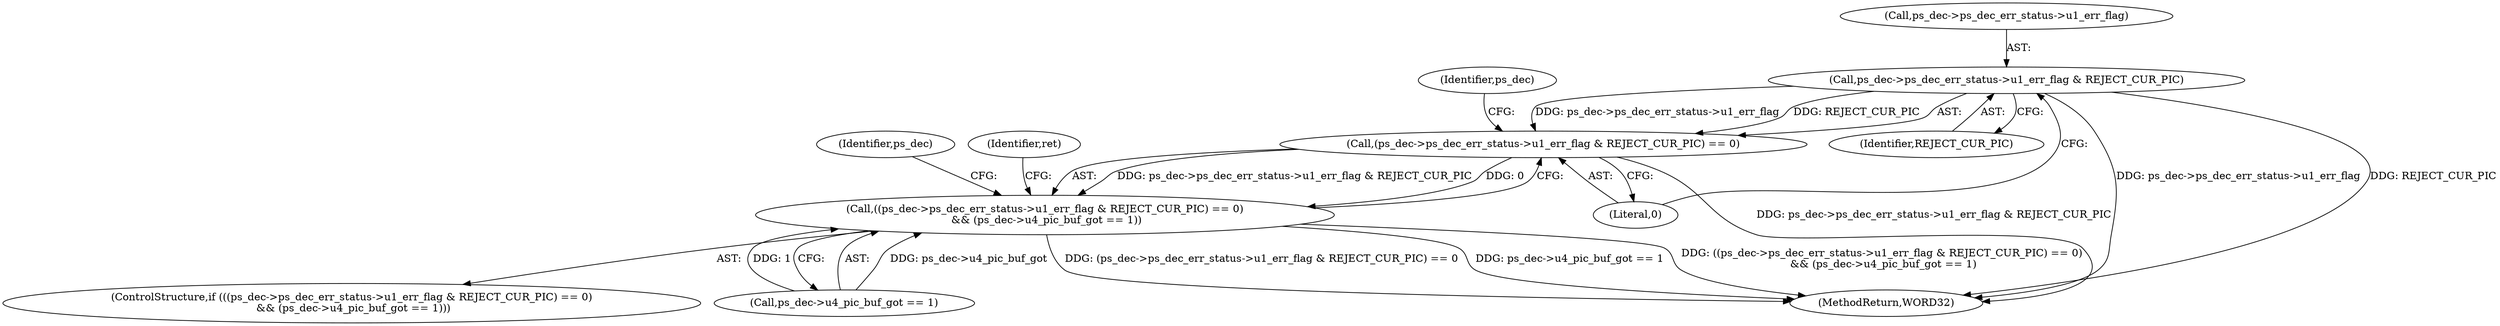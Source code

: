 digraph "0_Android_494561291a503840f385fbcd11d9bc5f4dc502b8@pointer" {
"1001885" [label="(Call,ps_dec->ps_dec_err_status->u1_err_flag & REJECT_CUR_PIC)"];
"1001884" [label="(Call,(ps_dec->ps_dec_err_status->u1_err_flag & REJECT_CUR_PIC) == 0)"];
"1001883" [label="(Call,((ps_dec->ps_dec_err_status->u1_err_flag & REJECT_CUR_PIC) == 0)\n && (ps_dec->u4_pic_buf_got == 1))"];
"1001884" [label="(Call,(ps_dec->ps_dec_err_status->u1_err_flag & REJECT_CUR_PIC) == 0)"];
"1001886" [label="(Call,ps_dec->ps_dec_err_status->u1_err_flag)"];
"1001891" [label="(Identifier,REJECT_CUR_PIC)"];
"1002185" [label="(MethodReturn,WORD32)"];
"1001883" [label="(Call,((ps_dec->ps_dec_err_status->u1_err_flag & REJECT_CUR_PIC) == 0)\n && (ps_dec->u4_pic_buf_got == 1))"];
"1001892" [label="(Literal,0)"];
"1001895" [label="(Identifier,ps_dec)"];
"1001882" [label="(ControlStructure,if (((ps_dec->ps_dec_err_status->u1_err_flag & REJECT_CUR_PIC) == 0)\n && (ps_dec->u4_pic_buf_got == 1)))"];
"1001885" [label="(Call,ps_dec->ps_dec_err_status->u1_err_flag & REJECT_CUR_PIC)"];
"1001893" [label="(Call,ps_dec->u4_pic_buf_got == 1)"];
"1001913" [label="(Identifier,ps_dec)"];
"1001900" [label="(Identifier,ret)"];
"1001885" -> "1001884"  [label="AST: "];
"1001885" -> "1001891"  [label="CFG: "];
"1001886" -> "1001885"  [label="AST: "];
"1001891" -> "1001885"  [label="AST: "];
"1001892" -> "1001885"  [label="CFG: "];
"1001885" -> "1002185"  [label="DDG: REJECT_CUR_PIC"];
"1001885" -> "1002185"  [label="DDG: ps_dec->ps_dec_err_status->u1_err_flag"];
"1001885" -> "1001884"  [label="DDG: ps_dec->ps_dec_err_status->u1_err_flag"];
"1001885" -> "1001884"  [label="DDG: REJECT_CUR_PIC"];
"1001884" -> "1001883"  [label="AST: "];
"1001884" -> "1001892"  [label="CFG: "];
"1001892" -> "1001884"  [label="AST: "];
"1001895" -> "1001884"  [label="CFG: "];
"1001883" -> "1001884"  [label="CFG: "];
"1001884" -> "1002185"  [label="DDG: ps_dec->ps_dec_err_status->u1_err_flag & REJECT_CUR_PIC"];
"1001884" -> "1001883"  [label="DDG: ps_dec->ps_dec_err_status->u1_err_flag & REJECT_CUR_PIC"];
"1001884" -> "1001883"  [label="DDG: 0"];
"1001883" -> "1001882"  [label="AST: "];
"1001883" -> "1001893"  [label="CFG: "];
"1001893" -> "1001883"  [label="AST: "];
"1001900" -> "1001883"  [label="CFG: "];
"1001913" -> "1001883"  [label="CFG: "];
"1001883" -> "1002185"  [label="DDG: (ps_dec->ps_dec_err_status->u1_err_flag & REJECT_CUR_PIC) == 0"];
"1001883" -> "1002185"  [label="DDG: ps_dec->u4_pic_buf_got == 1"];
"1001883" -> "1002185"  [label="DDG: ((ps_dec->ps_dec_err_status->u1_err_flag & REJECT_CUR_PIC) == 0)\n && (ps_dec->u4_pic_buf_got == 1)"];
"1001893" -> "1001883"  [label="DDG: ps_dec->u4_pic_buf_got"];
"1001893" -> "1001883"  [label="DDG: 1"];
}
